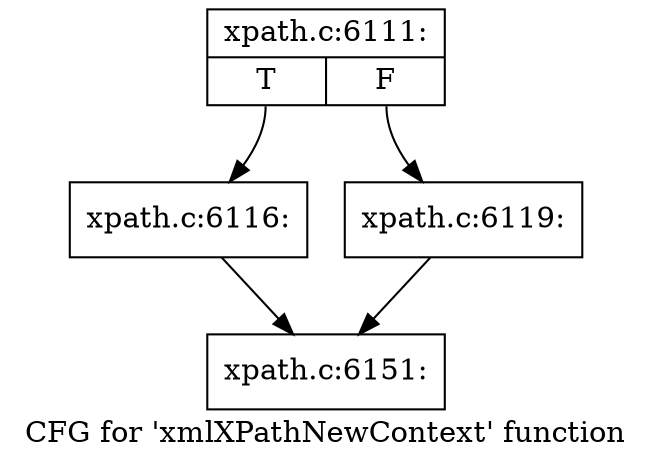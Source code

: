 digraph "CFG for 'xmlXPathNewContext' function" {
	label="CFG for 'xmlXPathNewContext' function";

	Node0x47dca50 [shape=record,label="{xpath.c:6111:|{<s0>T|<s1>F}}"];
	Node0x47dca50:s0 -> Node0x47dcf90;
	Node0x47dca50:s1 -> Node0x47e2d90;
	Node0x47dcf90 [shape=record,label="{xpath.c:6116:}"];
	Node0x47dcf90 -> Node0x47dd010;
	Node0x47e2d90 [shape=record,label="{xpath.c:6119:}"];
	Node0x47e2d90 -> Node0x47dd010;
	Node0x47dd010 [shape=record,label="{xpath.c:6151:}"];
}
